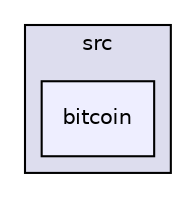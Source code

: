 digraph "/home/tim/Dev/Python/spelunker/src/bitcoin" {
  compound=true
  node [ fontsize="10", fontname="Helvetica"];
  edge [ labelfontsize="10", labelfontname="Helvetica"];
  subgraph clusterdir_68267d1309a1af8e8297ef4c3efbcdba {
    graph [ bgcolor="#ddddee", pencolor="black", label="src" fontname="Helvetica", fontsize="10", URL="dir_68267d1309a1af8e8297ef4c3efbcdba.html"]
  dir_7f623a40ed0e717e60c8715ecb69ed91 [shape=box, label="bitcoin", style="filled", fillcolor="#eeeeff", pencolor="black", URL="dir_7f623a40ed0e717e60c8715ecb69ed91.html"];
  }
}

